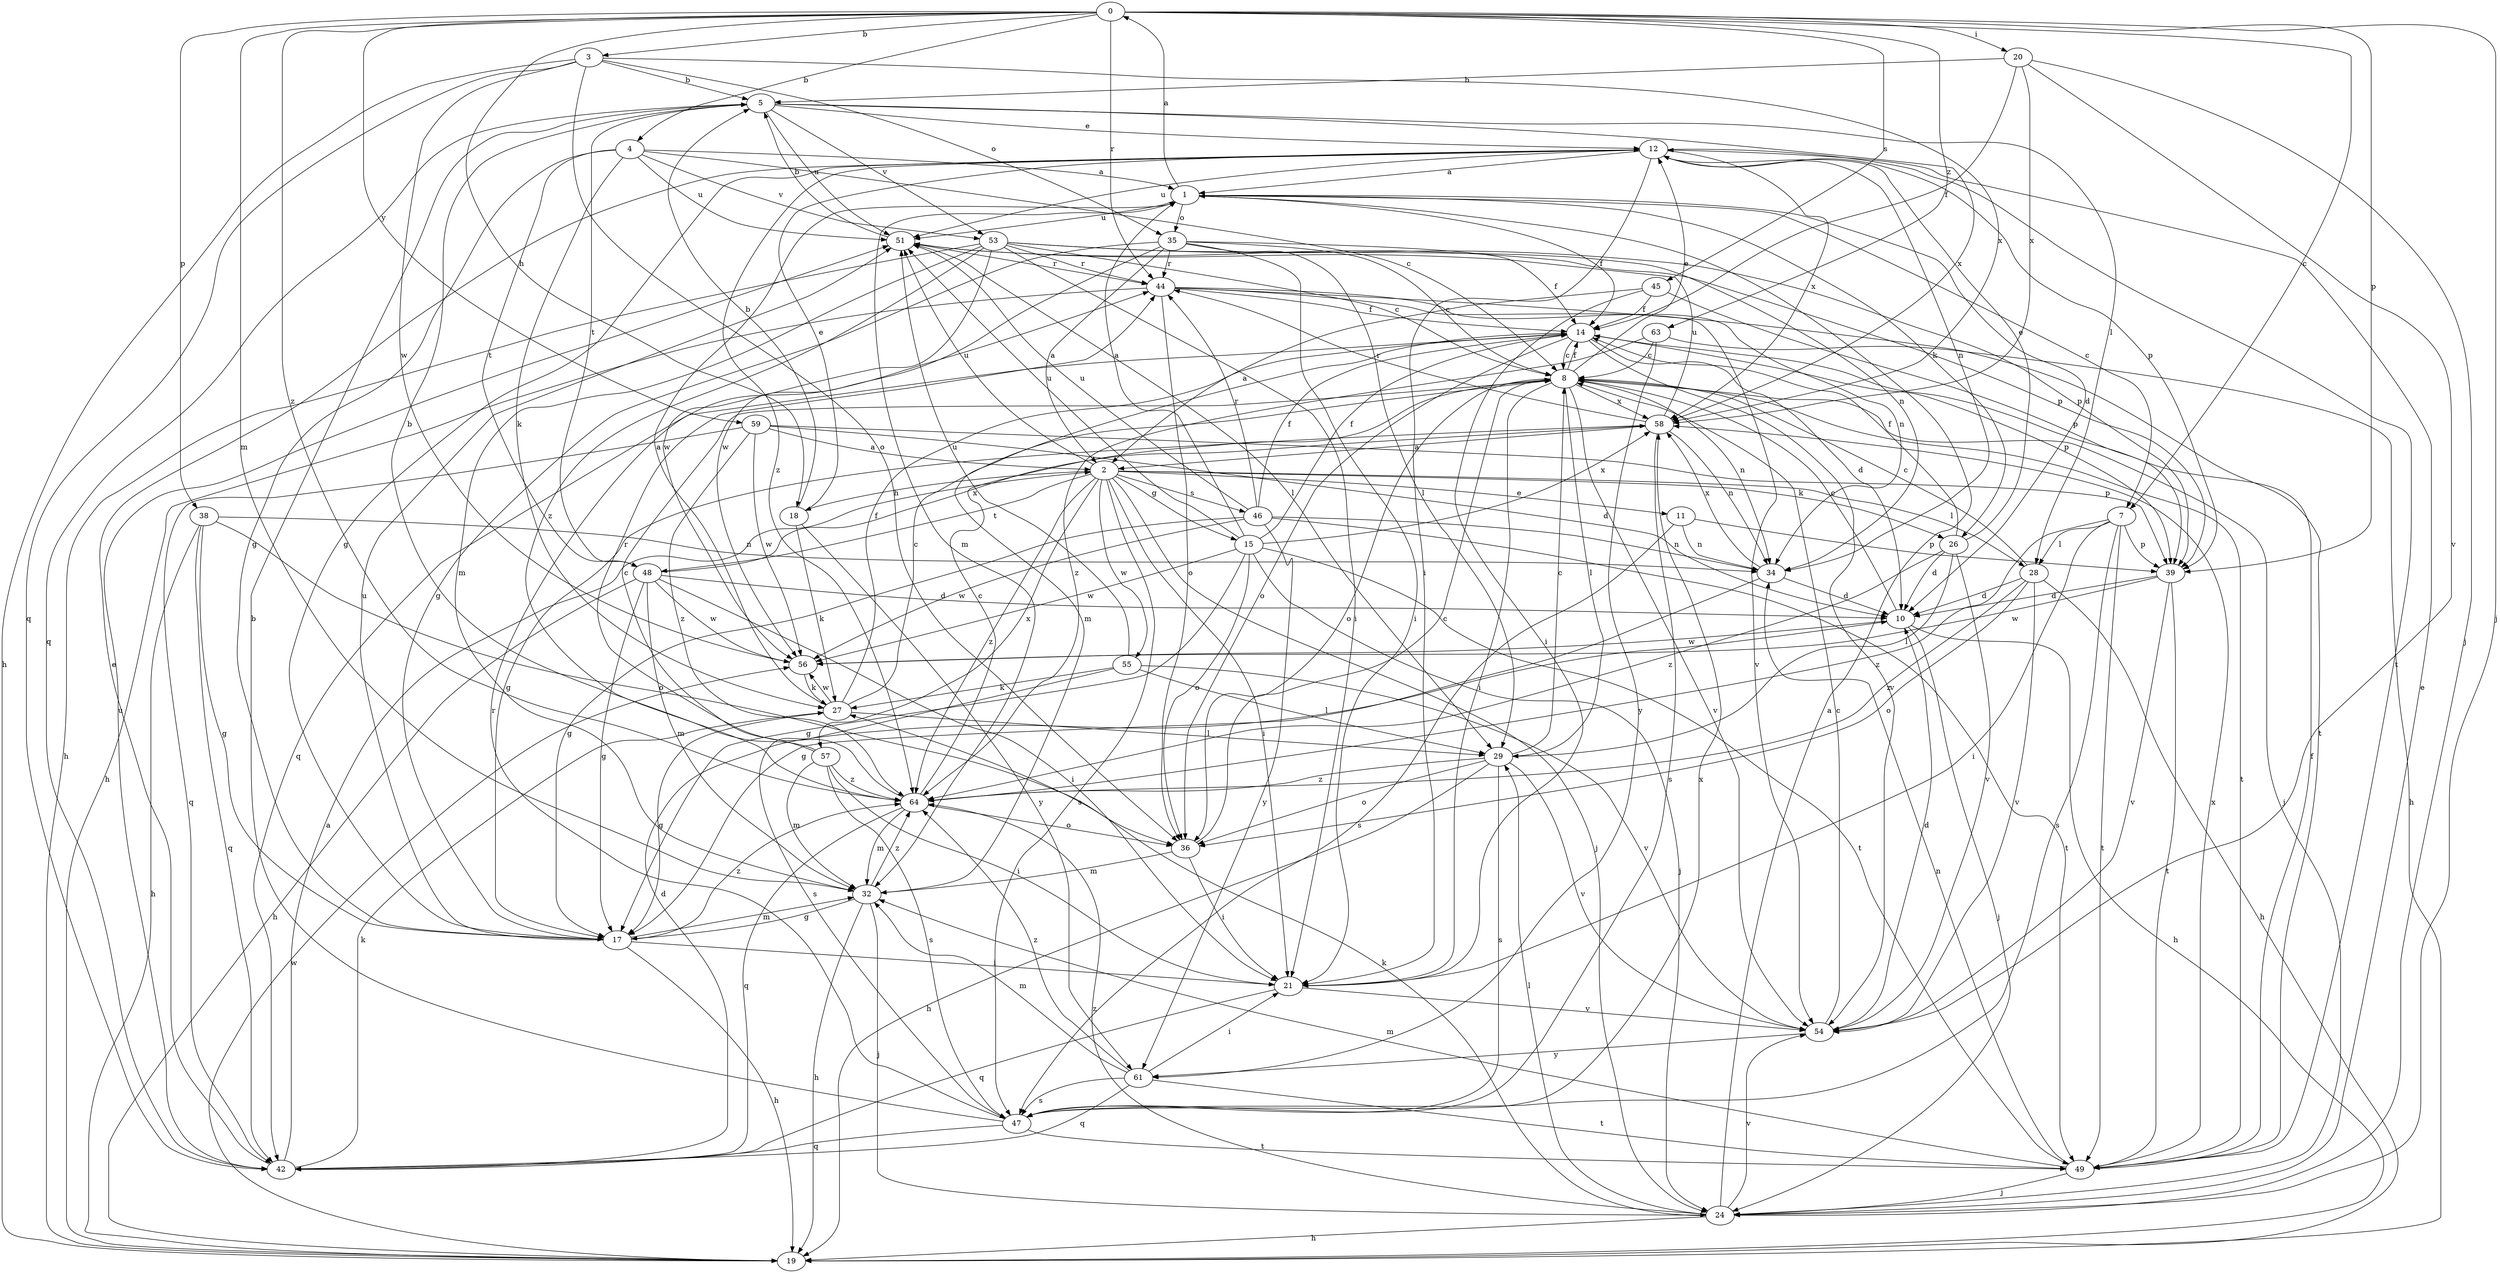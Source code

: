 strict digraph  {
0;
1;
2;
3;
4;
5;
7;
8;
10;
11;
12;
14;
15;
17;
18;
19;
20;
21;
24;
26;
27;
28;
29;
32;
34;
35;
36;
38;
39;
42;
44;
45;
46;
47;
48;
49;
51;
53;
54;
55;
56;
57;
58;
59;
61;
63;
64;
0 -> 3  [label=b];
0 -> 4  [label=b];
0 -> 7  [label=c];
0 -> 18  [label=h];
0 -> 20  [label=i];
0 -> 24  [label=j];
0 -> 32  [label=m];
0 -> 38  [label=p];
0 -> 39  [label=p];
0 -> 44  [label=r];
0 -> 45  [label=s];
0 -> 59  [label=y];
0 -> 63  [label=z];
0 -> 64  [label=z];
1 -> 0  [label=a];
1 -> 7  [label=c];
1 -> 10  [label=d];
1 -> 14  [label=f];
1 -> 26  [label=k];
1 -> 32  [label=m];
1 -> 35  [label=o];
1 -> 51  [label=u];
2 -> 11  [label=e];
2 -> 15  [label=g];
2 -> 18  [label=h];
2 -> 21  [label=i];
2 -> 24  [label=j];
2 -> 26  [label=k];
2 -> 28  [label=l];
2 -> 46  [label=s];
2 -> 47  [label=s];
2 -> 48  [label=t];
2 -> 51  [label=u];
2 -> 55  [label=w];
2 -> 57  [label=x];
2 -> 64  [label=z];
3 -> 5  [label=b];
3 -> 19  [label=h];
3 -> 35  [label=o];
3 -> 36  [label=o];
3 -> 42  [label=q];
3 -> 56  [label=w];
3 -> 58  [label=x];
4 -> 1  [label=a];
4 -> 8  [label=c];
4 -> 17  [label=g];
4 -> 27  [label=k];
4 -> 48  [label=t];
4 -> 51  [label=u];
4 -> 53  [label=v];
5 -> 12  [label=e];
5 -> 28  [label=l];
5 -> 42  [label=q];
5 -> 48  [label=t];
5 -> 51  [label=u];
5 -> 53  [label=v];
5 -> 58  [label=x];
7 -> 21  [label=i];
7 -> 28  [label=l];
7 -> 39  [label=p];
7 -> 47  [label=s];
7 -> 49  [label=t];
7 -> 64  [label=z];
8 -> 12  [label=e];
8 -> 14  [label=f];
8 -> 21  [label=i];
8 -> 24  [label=j];
8 -> 29  [label=l];
8 -> 34  [label=n];
8 -> 36  [label=o];
8 -> 49  [label=t];
8 -> 54  [label=v];
8 -> 58  [label=x];
10 -> 8  [label=c];
10 -> 19  [label=h];
10 -> 24  [label=j];
10 -> 56  [label=w];
11 -> 34  [label=n];
11 -> 39  [label=p];
11 -> 47  [label=s];
12 -> 1  [label=a];
12 -> 17  [label=g];
12 -> 21  [label=i];
12 -> 34  [label=n];
12 -> 39  [label=p];
12 -> 49  [label=t];
12 -> 51  [label=u];
12 -> 58  [label=x];
12 -> 64  [label=z];
14 -> 8  [label=c];
14 -> 10  [label=d];
14 -> 32  [label=m];
14 -> 36  [label=o];
14 -> 39  [label=p];
14 -> 42  [label=q];
14 -> 54  [label=v];
15 -> 1  [label=a];
15 -> 14  [label=f];
15 -> 17  [label=g];
15 -> 24  [label=j];
15 -> 36  [label=o];
15 -> 49  [label=t];
15 -> 51  [label=u];
15 -> 56  [label=w];
15 -> 58  [label=x];
17 -> 19  [label=h];
17 -> 21  [label=i];
17 -> 32  [label=m];
17 -> 51  [label=u];
17 -> 64  [label=z];
18 -> 5  [label=b];
18 -> 12  [label=e];
18 -> 27  [label=k];
18 -> 61  [label=y];
19 -> 56  [label=w];
20 -> 5  [label=b];
20 -> 14  [label=f];
20 -> 24  [label=j];
20 -> 54  [label=v];
20 -> 58  [label=x];
21 -> 42  [label=q];
21 -> 54  [label=v];
24 -> 1  [label=a];
24 -> 12  [label=e];
24 -> 19  [label=h];
24 -> 27  [label=k];
24 -> 29  [label=l];
24 -> 54  [label=v];
24 -> 64  [label=z];
26 -> 10  [label=d];
26 -> 12  [label=e];
26 -> 14  [label=f];
26 -> 29  [label=l];
26 -> 54  [label=v];
26 -> 64  [label=z];
27 -> 1  [label=a];
27 -> 8  [label=c];
27 -> 14  [label=f];
27 -> 17  [label=g];
27 -> 29  [label=l];
27 -> 56  [label=w];
28 -> 8  [label=c];
28 -> 10  [label=d];
28 -> 19  [label=h];
28 -> 36  [label=o];
28 -> 54  [label=v];
28 -> 64  [label=z];
29 -> 8  [label=c];
29 -> 19  [label=h];
29 -> 36  [label=o];
29 -> 47  [label=s];
29 -> 54  [label=v];
29 -> 64  [label=z];
32 -> 17  [label=g];
32 -> 19  [label=h];
32 -> 24  [label=j];
32 -> 64  [label=z];
34 -> 10  [label=d];
34 -> 17  [label=g];
34 -> 58  [label=x];
35 -> 2  [label=a];
35 -> 8  [label=c];
35 -> 14  [label=f];
35 -> 17  [label=g];
35 -> 21  [label=i];
35 -> 29  [label=l];
35 -> 44  [label=r];
35 -> 56  [label=w];
36 -> 8  [label=c];
36 -> 21  [label=i];
36 -> 32  [label=m];
38 -> 17  [label=g];
38 -> 19  [label=h];
38 -> 34  [label=n];
38 -> 36  [label=o];
38 -> 42  [label=q];
39 -> 10  [label=d];
39 -> 49  [label=t];
39 -> 54  [label=v];
39 -> 56  [label=w];
42 -> 2  [label=a];
42 -> 10  [label=d];
42 -> 12  [label=e];
42 -> 27  [label=k];
42 -> 51  [label=u];
44 -> 14  [label=f];
44 -> 19  [label=h];
44 -> 34  [label=n];
44 -> 36  [label=o];
44 -> 49  [label=t];
44 -> 54  [label=v];
45 -> 2  [label=a];
45 -> 14  [label=f];
45 -> 21  [label=i];
45 -> 39  [label=p];
46 -> 14  [label=f];
46 -> 17  [label=g];
46 -> 34  [label=n];
46 -> 44  [label=r];
46 -> 49  [label=t];
46 -> 51  [label=u];
46 -> 56  [label=w];
46 -> 61  [label=y];
47 -> 5  [label=b];
47 -> 42  [label=q];
47 -> 44  [label=r];
47 -> 49  [label=t];
47 -> 58  [label=x];
48 -> 10  [label=d];
48 -> 17  [label=g];
48 -> 19  [label=h];
48 -> 21  [label=i];
48 -> 32  [label=m];
48 -> 56  [label=w];
48 -> 58  [label=x];
49 -> 14  [label=f];
49 -> 24  [label=j];
49 -> 32  [label=m];
49 -> 34  [label=n];
49 -> 58  [label=x];
51 -> 5  [label=b];
51 -> 29  [label=l];
51 -> 39  [label=p];
51 -> 44  [label=r];
53 -> 8  [label=c];
53 -> 19  [label=h];
53 -> 21  [label=i];
53 -> 32  [label=m];
53 -> 34  [label=n];
53 -> 39  [label=p];
53 -> 44  [label=r];
53 -> 56  [label=w];
53 -> 64  [label=z];
54 -> 8  [label=c];
54 -> 10  [label=d];
54 -> 61  [label=y];
55 -> 27  [label=k];
55 -> 29  [label=l];
55 -> 47  [label=s];
55 -> 51  [label=u];
55 -> 54  [label=v];
56 -> 27  [label=k];
57 -> 5  [label=b];
57 -> 8  [label=c];
57 -> 21  [label=i];
57 -> 32  [label=m];
57 -> 47  [label=s];
57 -> 64  [label=z];
58 -> 2  [label=a];
58 -> 17  [label=g];
58 -> 34  [label=n];
58 -> 44  [label=r];
58 -> 47  [label=s];
58 -> 51  [label=u];
59 -> 2  [label=a];
59 -> 10  [label=d];
59 -> 39  [label=p];
59 -> 42  [label=q];
59 -> 56  [label=w];
59 -> 64  [label=z];
61 -> 21  [label=i];
61 -> 32  [label=m];
61 -> 42  [label=q];
61 -> 47  [label=s];
61 -> 49  [label=t];
61 -> 64  [label=z];
63 -> 8  [label=c];
63 -> 19  [label=h];
63 -> 61  [label=y];
63 -> 64  [label=z];
64 -> 8  [label=c];
64 -> 32  [label=m];
64 -> 36  [label=o];
64 -> 42  [label=q];
64 -> 44  [label=r];
}
